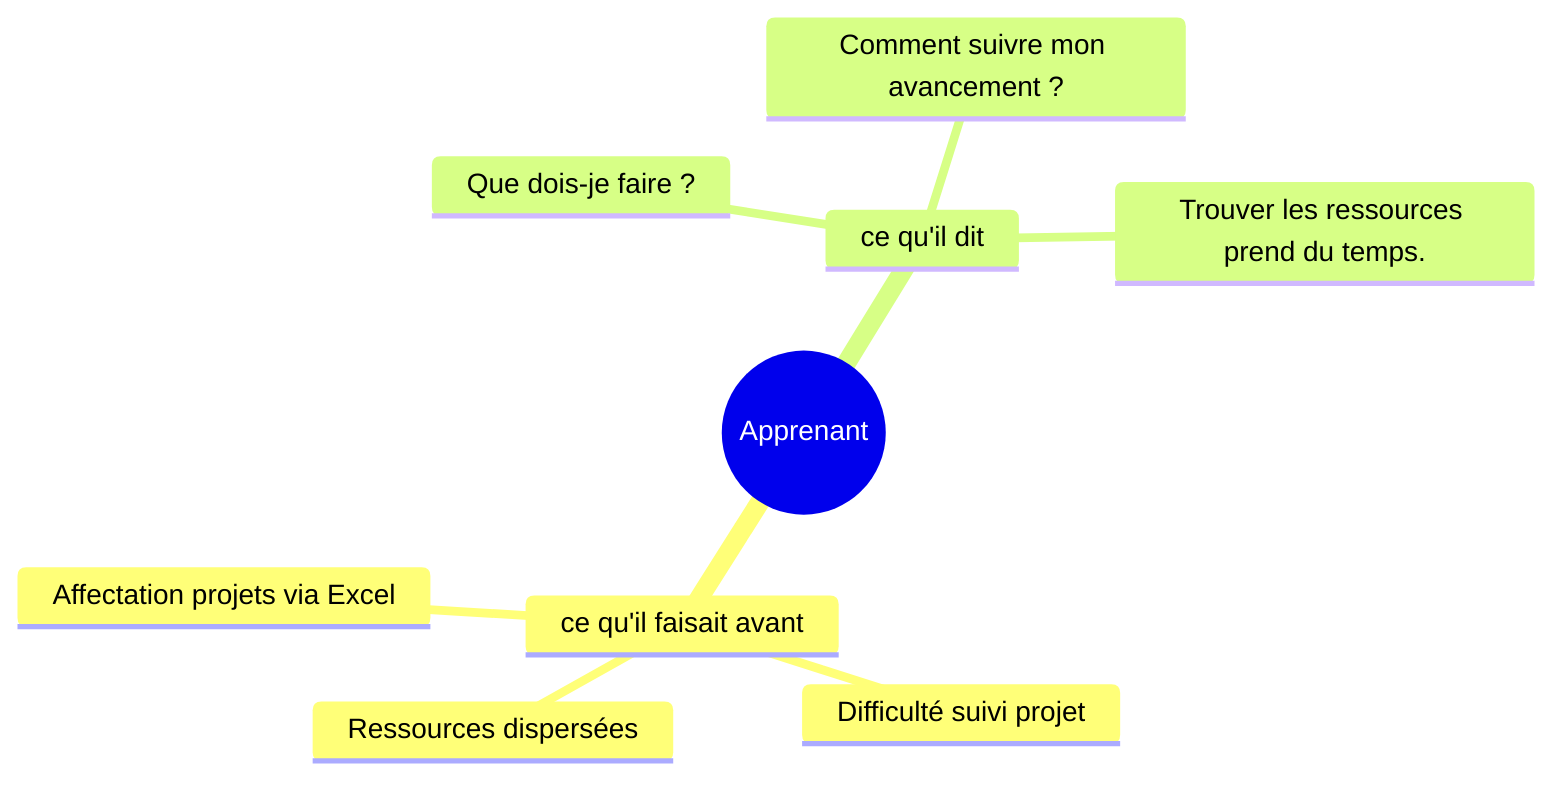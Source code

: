 %% @config(../../../modélisation/mindmap-config.json)
mindmap
  root((Apprenant))
    ce qu'il faisait avant
       Affectation projets via Excel
       Difficulté suivi projet 
       Ressources dispersées
    ce qu'il dit
       Que dois-je faire ?
       Comment suivre mon avancement ?
       Trouver les ressources prend du temps.